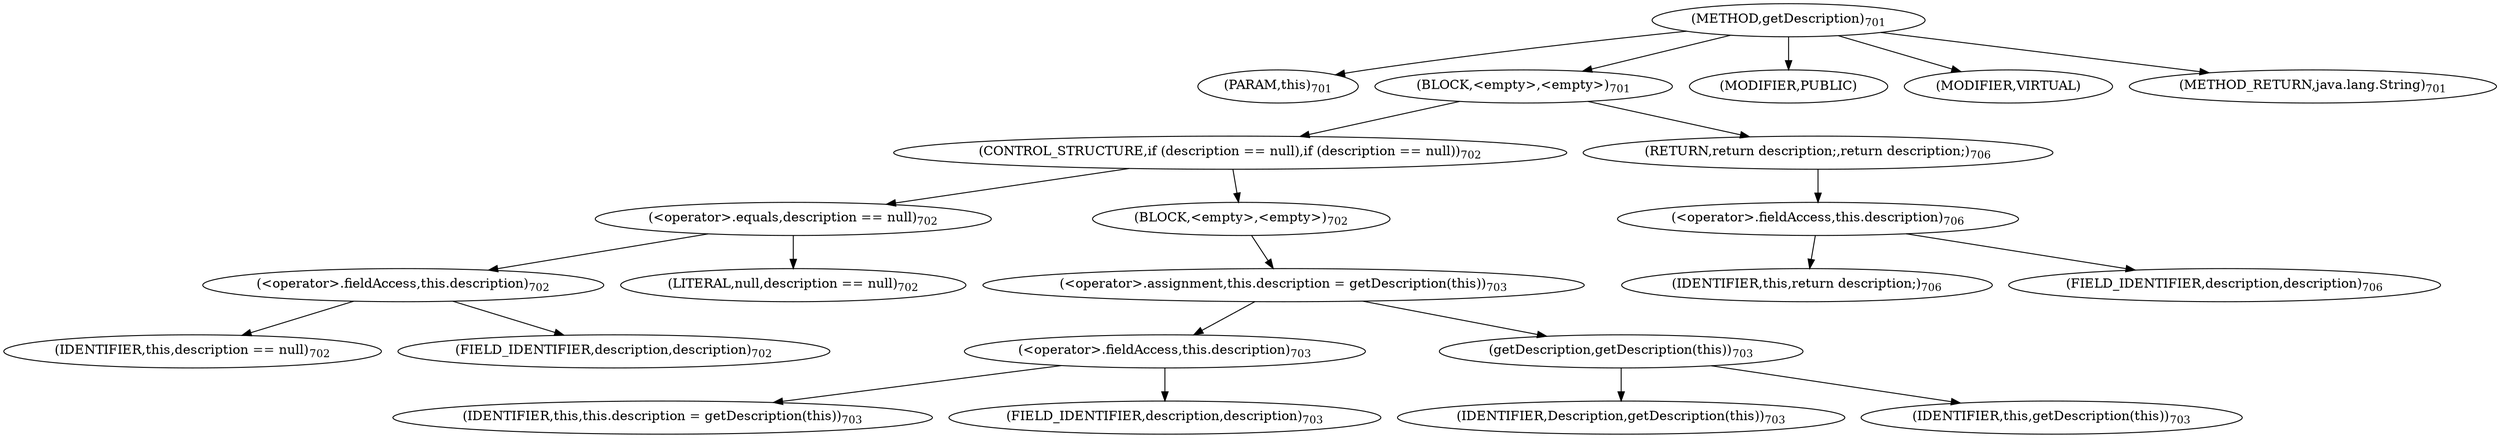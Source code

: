 digraph "getDescription" {  
"1050" [label = <(METHOD,getDescription)<SUB>701</SUB>> ]
"68" [label = <(PARAM,this)<SUB>701</SUB>> ]
"1051" [label = <(BLOCK,&lt;empty&gt;,&lt;empty&gt;)<SUB>701</SUB>> ]
"1052" [label = <(CONTROL_STRUCTURE,if (description == null),if (description == null))<SUB>702</SUB>> ]
"1053" [label = <(&lt;operator&gt;.equals,description == null)<SUB>702</SUB>> ]
"1054" [label = <(&lt;operator&gt;.fieldAccess,this.description)<SUB>702</SUB>> ]
"1055" [label = <(IDENTIFIER,this,description == null)<SUB>702</SUB>> ]
"1056" [label = <(FIELD_IDENTIFIER,description,description)<SUB>702</SUB>> ]
"1057" [label = <(LITERAL,null,description == null)<SUB>702</SUB>> ]
"1058" [label = <(BLOCK,&lt;empty&gt;,&lt;empty&gt;)<SUB>702</SUB>> ]
"1059" [label = <(&lt;operator&gt;.assignment,this.description = getDescription(this))<SUB>703</SUB>> ]
"1060" [label = <(&lt;operator&gt;.fieldAccess,this.description)<SUB>703</SUB>> ]
"1061" [label = <(IDENTIFIER,this,this.description = getDescription(this))<SUB>703</SUB>> ]
"1062" [label = <(FIELD_IDENTIFIER,description,description)<SUB>703</SUB>> ]
"1063" [label = <(getDescription,getDescription(this))<SUB>703</SUB>> ]
"1064" [label = <(IDENTIFIER,Description,getDescription(this))<SUB>703</SUB>> ]
"67" [label = <(IDENTIFIER,this,getDescription(this))<SUB>703</SUB>> ]
"1065" [label = <(RETURN,return description;,return description;)<SUB>706</SUB>> ]
"1066" [label = <(&lt;operator&gt;.fieldAccess,this.description)<SUB>706</SUB>> ]
"1067" [label = <(IDENTIFIER,this,return description;)<SUB>706</SUB>> ]
"1068" [label = <(FIELD_IDENTIFIER,description,description)<SUB>706</SUB>> ]
"1069" [label = <(MODIFIER,PUBLIC)> ]
"1070" [label = <(MODIFIER,VIRTUAL)> ]
"1071" [label = <(METHOD_RETURN,java.lang.String)<SUB>701</SUB>> ]
  "1050" -> "68" 
  "1050" -> "1051" 
  "1050" -> "1069" 
  "1050" -> "1070" 
  "1050" -> "1071" 
  "1051" -> "1052" 
  "1051" -> "1065" 
  "1052" -> "1053" 
  "1052" -> "1058" 
  "1053" -> "1054" 
  "1053" -> "1057" 
  "1054" -> "1055" 
  "1054" -> "1056" 
  "1058" -> "1059" 
  "1059" -> "1060" 
  "1059" -> "1063" 
  "1060" -> "1061" 
  "1060" -> "1062" 
  "1063" -> "1064" 
  "1063" -> "67" 
  "1065" -> "1066" 
  "1066" -> "1067" 
  "1066" -> "1068" 
}
